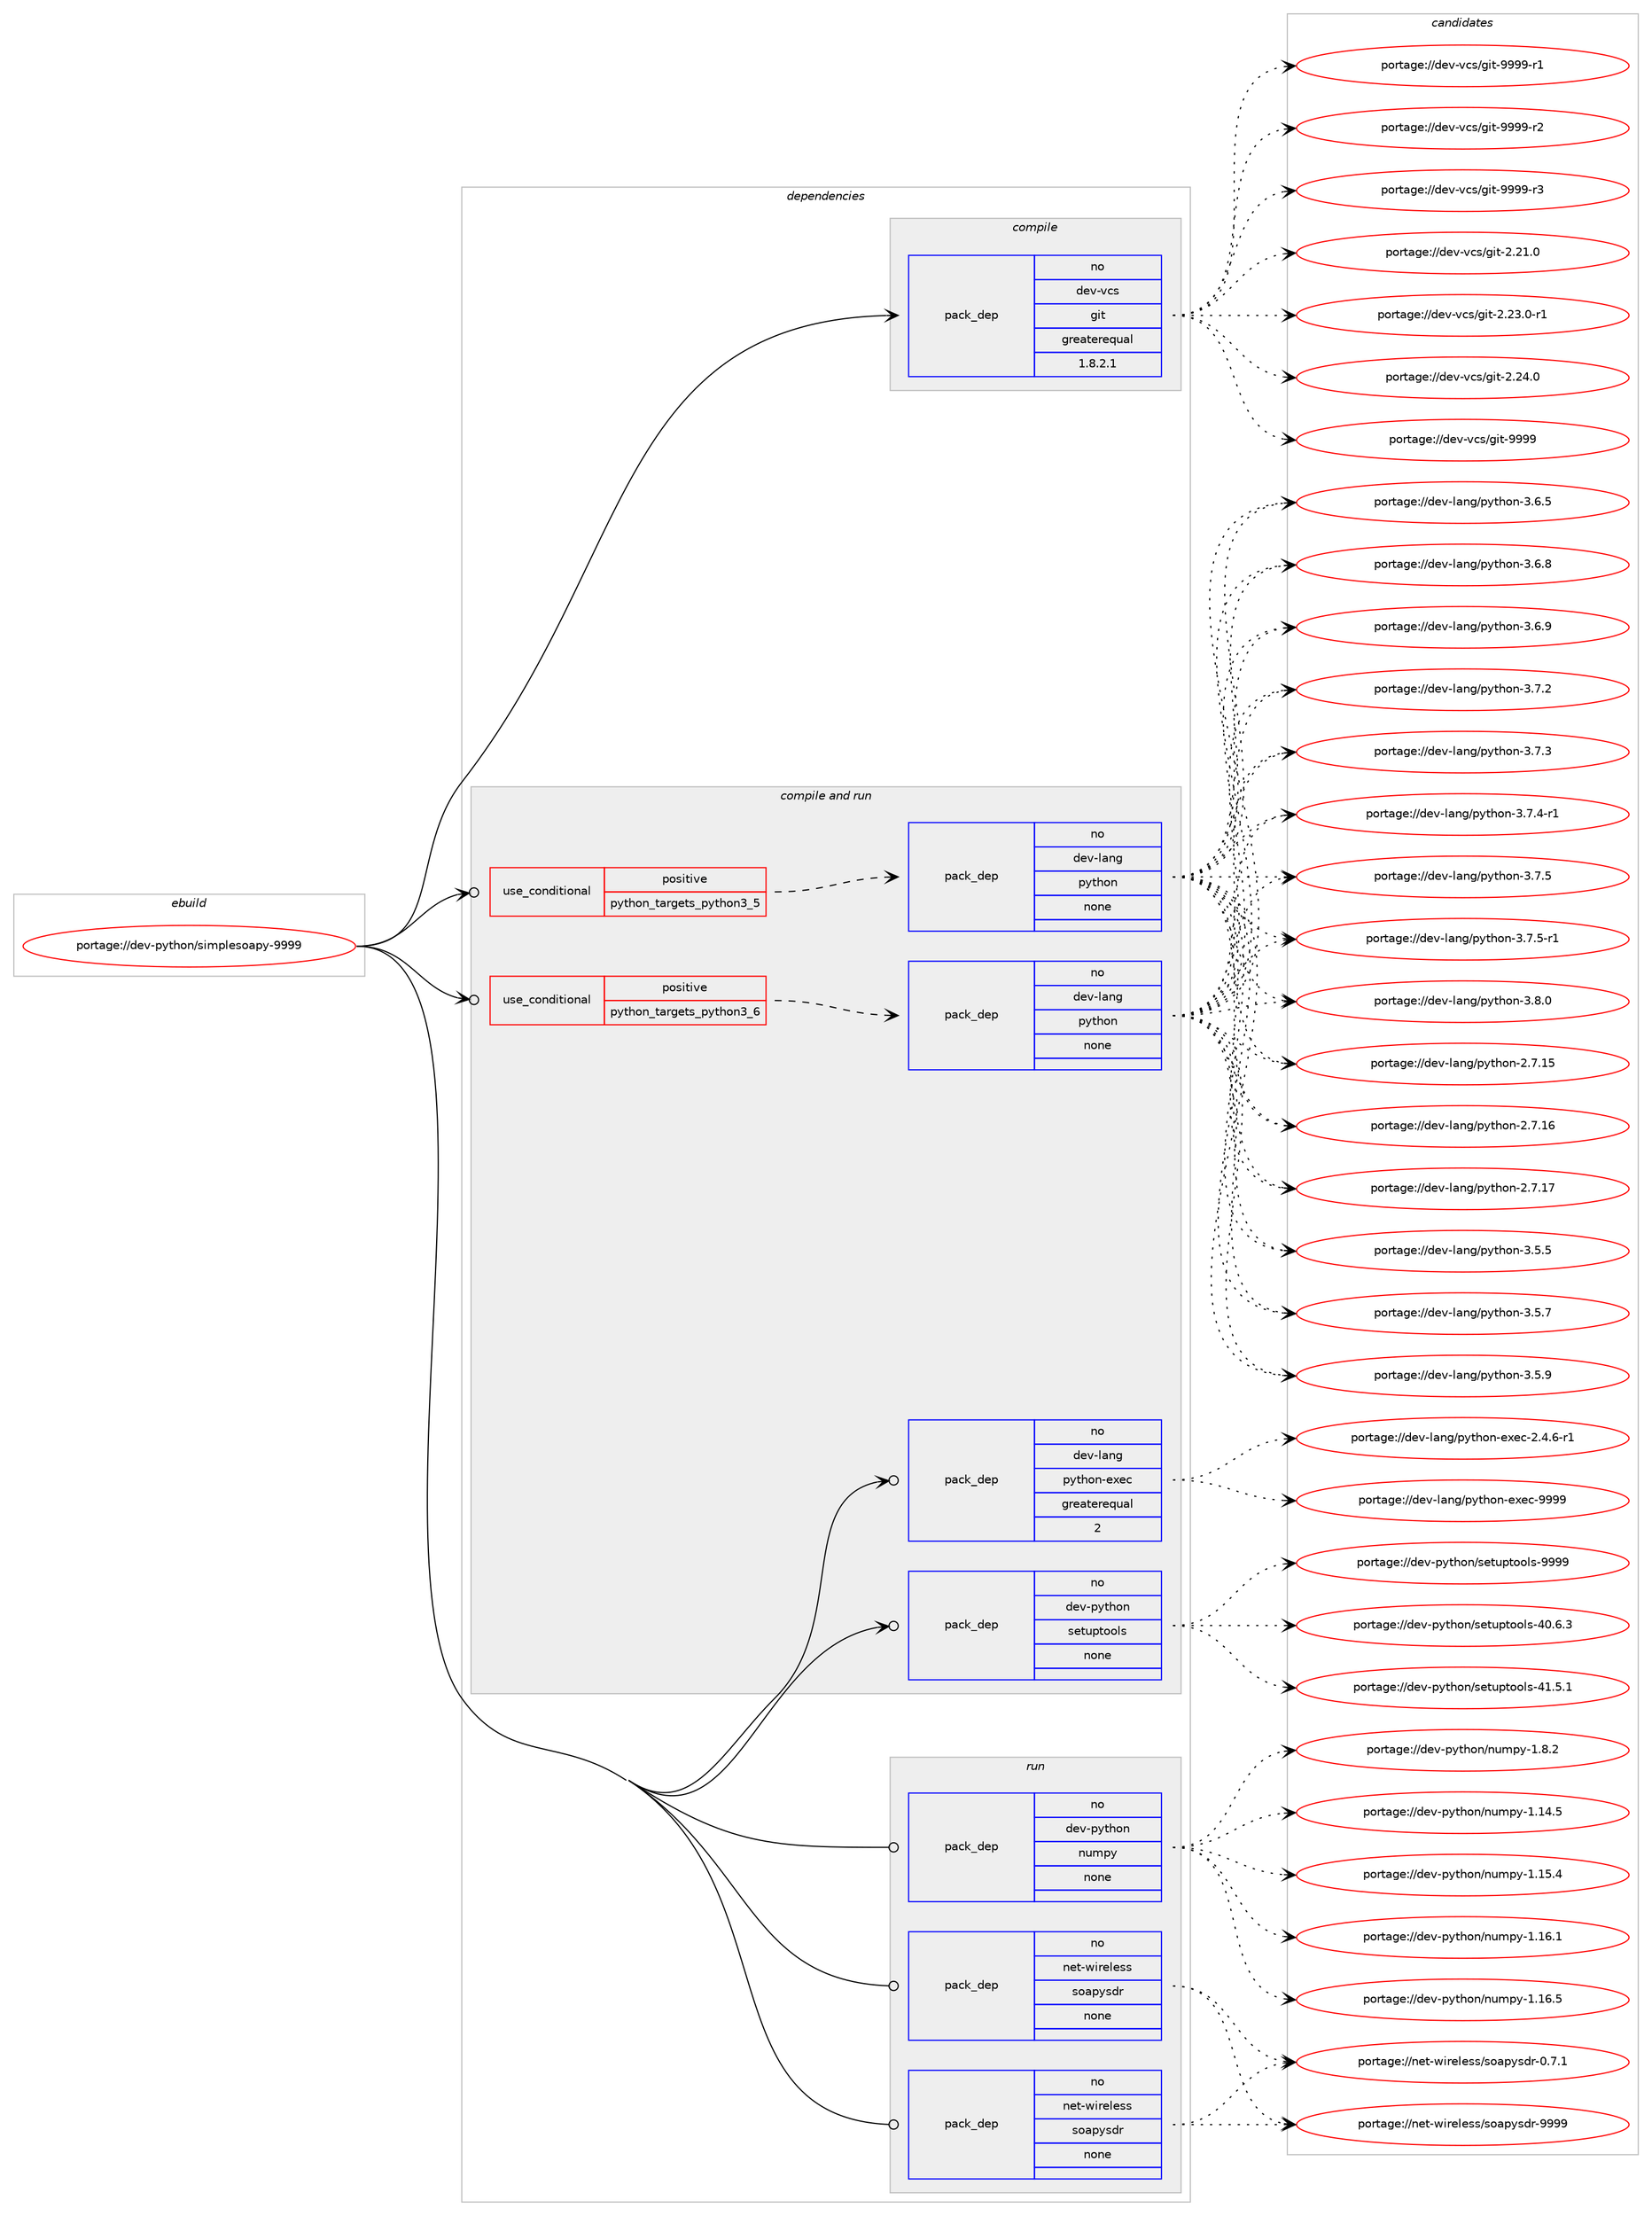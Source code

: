 digraph prolog {

# *************
# Graph options
# *************

newrank=true;
concentrate=true;
compound=true;
graph [rankdir=LR,fontname=Helvetica,fontsize=10,ranksep=1.5];#, ranksep=2.5, nodesep=0.2];
edge  [arrowhead=vee];
node  [fontname=Helvetica,fontsize=10];

# **********
# The ebuild
# **********

subgraph cluster_leftcol {
color=gray;
rank=same;
label=<<i>ebuild</i>>;
id [label="portage://dev-python/simplesoapy-9999", color=red, width=4, href="../dev-python/simplesoapy-9999.svg"];
}

# ****************
# The dependencies
# ****************

subgraph cluster_midcol {
color=gray;
label=<<i>dependencies</i>>;
subgraph cluster_compile {
fillcolor="#eeeeee";
style=filled;
label=<<i>compile</i>>;
subgraph pack130220 {
dependency172299 [label=<<TABLE BORDER="0" CELLBORDER="1" CELLSPACING="0" CELLPADDING="4" WIDTH="220"><TR><TD ROWSPAN="6" CELLPADDING="30">pack_dep</TD></TR><TR><TD WIDTH="110">no</TD></TR><TR><TD>dev-vcs</TD></TR><TR><TD>git</TD></TR><TR><TD>greaterequal</TD></TR><TR><TD>1.8.2.1</TD></TR></TABLE>>, shape=none, color=blue];
}
id:e -> dependency172299:w [weight=20,style="solid",arrowhead="vee"];
}
subgraph cluster_compileandrun {
fillcolor="#eeeeee";
style=filled;
label=<<i>compile and run</i>>;
subgraph cond38676 {
dependency172300 [label=<<TABLE BORDER="0" CELLBORDER="1" CELLSPACING="0" CELLPADDING="4"><TR><TD ROWSPAN="3" CELLPADDING="10">use_conditional</TD></TR><TR><TD>positive</TD></TR><TR><TD>python_targets_python3_5</TD></TR></TABLE>>, shape=none, color=red];
subgraph pack130221 {
dependency172301 [label=<<TABLE BORDER="0" CELLBORDER="1" CELLSPACING="0" CELLPADDING="4" WIDTH="220"><TR><TD ROWSPAN="6" CELLPADDING="30">pack_dep</TD></TR><TR><TD WIDTH="110">no</TD></TR><TR><TD>dev-lang</TD></TR><TR><TD>python</TD></TR><TR><TD>none</TD></TR><TR><TD></TD></TR></TABLE>>, shape=none, color=blue];
}
dependency172300:e -> dependency172301:w [weight=20,style="dashed",arrowhead="vee"];
}
id:e -> dependency172300:w [weight=20,style="solid",arrowhead="odotvee"];
subgraph cond38677 {
dependency172302 [label=<<TABLE BORDER="0" CELLBORDER="1" CELLSPACING="0" CELLPADDING="4"><TR><TD ROWSPAN="3" CELLPADDING="10">use_conditional</TD></TR><TR><TD>positive</TD></TR><TR><TD>python_targets_python3_6</TD></TR></TABLE>>, shape=none, color=red];
subgraph pack130222 {
dependency172303 [label=<<TABLE BORDER="0" CELLBORDER="1" CELLSPACING="0" CELLPADDING="4" WIDTH="220"><TR><TD ROWSPAN="6" CELLPADDING="30">pack_dep</TD></TR><TR><TD WIDTH="110">no</TD></TR><TR><TD>dev-lang</TD></TR><TR><TD>python</TD></TR><TR><TD>none</TD></TR><TR><TD></TD></TR></TABLE>>, shape=none, color=blue];
}
dependency172302:e -> dependency172303:w [weight=20,style="dashed",arrowhead="vee"];
}
id:e -> dependency172302:w [weight=20,style="solid",arrowhead="odotvee"];
subgraph pack130223 {
dependency172304 [label=<<TABLE BORDER="0" CELLBORDER="1" CELLSPACING="0" CELLPADDING="4" WIDTH="220"><TR><TD ROWSPAN="6" CELLPADDING="30">pack_dep</TD></TR><TR><TD WIDTH="110">no</TD></TR><TR><TD>dev-lang</TD></TR><TR><TD>python-exec</TD></TR><TR><TD>greaterequal</TD></TR><TR><TD>2</TD></TR></TABLE>>, shape=none, color=blue];
}
id:e -> dependency172304:w [weight=20,style="solid",arrowhead="odotvee"];
subgraph pack130224 {
dependency172305 [label=<<TABLE BORDER="0" CELLBORDER="1" CELLSPACING="0" CELLPADDING="4" WIDTH="220"><TR><TD ROWSPAN="6" CELLPADDING="30">pack_dep</TD></TR><TR><TD WIDTH="110">no</TD></TR><TR><TD>dev-python</TD></TR><TR><TD>setuptools</TD></TR><TR><TD>none</TD></TR><TR><TD></TD></TR></TABLE>>, shape=none, color=blue];
}
id:e -> dependency172305:w [weight=20,style="solid",arrowhead="odotvee"];
}
subgraph cluster_run {
fillcolor="#eeeeee";
style=filled;
label=<<i>run</i>>;
subgraph pack130225 {
dependency172306 [label=<<TABLE BORDER="0" CELLBORDER="1" CELLSPACING="0" CELLPADDING="4" WIDTH="220"><TR><TD ROWSPAN="6" CELLPADDING="30">pack_dep</TD></TR><TR><TD WIDTH="110">no</TD></TR><TR><TD>dev-python</TD></TR><TR><TD>numpy</TD></TR><TR><TD>none</TD></TR><TR><TD></TD></TR></TABLE>>, shape=none, color=blue];
}
id:e -> dependency172306:w [weight=20,style="solid",arrowhead="odot"];
subgraph pack130226 {
dependency172307 [label=<<TABLE BORDER="0" CELLBORDER="1" CELLSPACING="0" CELLPADDING="4" WIDTH="220"><TR><TD ROWSPAN="6" CELLPADDING="30">pack_dep</TD></TR><TR><TD WIDTH="110">no</TD></TR><TR><TD>net-wireless</TD></TR><TR><TD>soapysdr</TD></TR><TR><TD>none</TD></TR><TR><TD></TD></TR></TABLE>>, shape=none, color=blue];
}
id:e -> dependency172307:w [weight=20,style="solid",arrowhead="odot"];
subgraph pack130227 {
dependency172308 [label=<<TABLE BORDER="0" CELLBORDER="1" CELLSPACING="0" CELLPADDING="4" WIDTH="220"><TR><TD ROWSPAN="6" CELLPADDING="30">pack_dep</TD></TR><TR><TD WIDTH="110">no</TD></TR><TR><TD>net-wireless</TD></TR><TR><TD>soapysdr</TD></TR><TR><TD>none</TD></TR><TR><TD></TD></TR></TABLE>>, shape=none, color=blue];
}
id:e -> dependency172308:w [weight=20,style="solid",arrowhead="odot"];
}
}

# **************
# The candidates
# **************

subgraph cluster_choices {
rank=same;
color=gray;
label=<<i>candidates</i>>;

subgraph choice130220 {
color=black;
nodesep=1;
choiceportage10010111845118991154710310511645504650494648 [label="portage://dev-vcs/git-2.21.0", color=red, width=4,href="../dev-vcs/git-2.21.0.svg"];
choiceportage100101118451189911547103105116455046505146484511449 [label="portage://dev-vcs/git-2.23.0-r1", color=red, width=4,href="../dev-vcs/git-2.23.0-r1.svg"];
choiceportage10010111845118991154710310511645504650524648 [label="portage://dev-vcs/git-2.24.0", color=red, width=4,href="../dev-vcs/git-2.24.0.svg"];
choiceportage1001011184511899115471031051164557575757 [label="portage://dev-vcs/git-9999", color=red, width=4,href="../dev-vcs/git-9999.svg"];
choiceportage10010111845118991154710310511645575757574511449 [label="portage://dev-vcs/git-9999-r1", color=red, width=4,href="../dev-vcs/git-9999-r1.svg"];
choiceportage10010111845118991154710310511645575757574511450 [label="portage://dev-vcs/git-9999-r2", color=red, width=4,href="../dev-vcs/git-9999-r2.svg"];
choiceportage10010111845118991154710310511645575757574511451 [label="portage://dev-vcs/git-9999-r3", color=red, width=4,href="../dev-vcs/git-9999-r3.svg"];
dependency172299:e -> choiceportage10010111845118991154710310511645504650494648:w [style=dotted,weight="100"];
dependency172299:e -> choiceportage100101118451189911547103105116455046505146484511449:w [style=dotted,weight="100"];
dependency172299:e -> choiceportage10010111845118991154710310511645504650524648:w [style=dotted,weight="100"];
dependency172299:e -> choiceportage1001011184511899115471031051164557575757:w [style=dotted,weight="100"];
dependency172299:e -> choiceportage10010111845118991154710310511645575757574511449:w [style=dotted,weight="100"];
dependency172299:e -> choiceportage10010111845118991154710310511645575757574511450:w [style=dotted,weight="100"];
dependency172299:e -> choiceportage10010111845118991154710310511645575757574511451:w [style=dotted,weight="100"];
}
subgraph choice130221 {
color=black;
nodesep=1;
choiceportage10010111845108971101034711212111610411111045504655464953 [label="portage://dev-lang/python-2.7.15", color=red, width=4,href="../dev-lang/python-2.7.15.svg"];
choiceportage10010111845108971101034711212111610411111045504655464954 [label="portage://dev-lang/python-2.7.16", color=red, width=4,href="../dev-lang/python-2.7.16.svg"];
choiceportage10010111845108971101034711212111610411111045504655464955 [label="portage://dev-lang/python-2.7.17", color=red, width=4,href="../dev-lang/python-2.7.17.svg"];
choiceportage100101118451089711010347112121116104111110455146534653 [label="portage://dev-lang/python-3.5.5", color=red, width=4,href="../dev-lang/python-3.5.5.svg"];
choiceportage100101118451089711010347112121116104111110455146534655 [label="portage://dev-lang/python-3.5.7", color=red, width=4,href="../dev-lang/python-3.5.7.svg"];
choiceportage100101118451089711010347112121116104111110455146534657 [label="portage://dev-lang/python-3.5.9", color=red, width=4,href="../dev-lang/python-3.5.9.svg"];
choiceportage100101118451089711010347112121116104111110455146544653 [label="portage://dev-lang/python-3.6.5", color=red, width=4,href="../dev-lang/python-3.6.5.svg"];
choiceportage100101118451089711010347112121116104111110455146544656 [label="portage://dev-lang/python-3.6.8", color=red, width=4,href="../dev-lang/python-3.6.8.svg"];
choiceportage100101118451089711010347112121116104111110455146544657 [label="portage://dev-lang/python-3.6.9", color=red, width=4,href="../dev-lang/python-3.6.9.svg"];
choiceportage100101118451089711010347112121116104111110455146554650 [label="portage://dev-lang/python-3.7.2", color=red, width=4,href="../dev-lang/python-3.7.2.svg"];
choiceportage100101118451089711010347112121116104111110455146554651 [label="portage://dev-lang/python-3.7.3", color=red, width=4,href="../dev-lang/python-3.7.3.svg"];
choiceportage1001011184510897110103471121211161041111104551465546524511449 [label="portage://dev-lang/python-3.7.4-r1", color=red, width=4,href="../dev-lang/python-3.7.4-r1.svg"];
choiceportage100101118451089711010347112121116104111110455146554653 [label="portage://dev-lang/python-3.7.5", color=red, width=4,href="../dev-lang/python-3.7.5.svg"];
choiceportage1001011184510897110103471121211161041111104551465546534511449 [label="portage://dev-lang/python-3.7.5-r1", color=red, width=4,href="../dev-lang/python-3.7.5-r1.svg"];
choiceportage100101118451089711010347112121116104111110455146564648 [label="portage://dev-lang/python-3.8.0", color=red, width=4,href="../dev-lang/python-3.8.0.svg"];
dependency172301:e -> choiceportage10010111845108971101034711212111610411111045504655464953:w [style=dotted,weight="100"];
dependency172301:e -> choiceportage10010111845108971101034711212111610411111045504655464954:w [style=dotted,weight="100"];
dependency172301:e -> choiceportage10010111845108971101034711212111610411111045504655464955:w [style=dotted,weight="100"];
dependency172301:e -> choiceportage100101118451089711010347112121116104111110455146534653:w [style=dotted,weight="100"];
dependency172301:e -> choiceportage100101118451089711010347112121116104111110455146534655:w [style=dotted,weight="100"];
dependency172301:e -> choiceportage100101118451089711010347112121116104111110455146534657:w [style=dotted,weight="100"];
dependency172301:e -> choiceportage100101118451089711010347112121116104111110455146544653:w [style=dotted,weight="100"];
dependency172301:e -> choiceportage100101118451089711010347112121116104111110455146544656:w [style=dotted,weight="100"];
dependency172301:e -> choiceportage100101118451089711010347112121116104111110455146544657:w [style=dotted,weight="100"];
dependency172301:e -> choiceportage100101118451089711010347112121116104111110455146554650:w [style=dotted,weight="100"];
dependency172301:e -> choiceportage100101118451089711010347112121116104111110455146554651:w [style=dotted,weight="100"];
dependency172301:e -> choiceportage1001011184510897110103471121211161041111104551465546524511449:w [style=dotted,weight="100"];
dependency172301:e -> choiceportage100101118451089711010347112121116104111110455146554653:w [style=dotted,weight="100"];
dependency172301:e -> choiceportage1001011184510897110103471121211161041111104551465546534511449:w [style=dotted,weight="100"];
dependency172301:e -> choiceportage100101118451089711010347112121116104111110455146564648:w [style=dotted,weight="100"];
}
subgraph choice130222 {
color=black;
nodesep=1;
choiceportage10010111845108971101034711212111610411111045504655464953 [label="portage://dev-lang/python-2.7.15", color=red, width=4,href="../dev-lang/python-2.7.15.svg"];
choiceportage10010111845108971101034711212111610411111045504655464954 [label="portage://dev-lang/python-2.7.16", color=red, width=4,href="../dev-lang/python-2.7.16.svg"];
choiceportage10010111845108971101034711212111610411111045504655464955 [label="portage://dev-lang/python-2.7.17", color=red, width=4,href="../dev-lang/python-2.7.17.svg"];
choiceportage100101118451089711010347112121116104111110455146534653 [label="portage://dev-lang/python-3.5.5", color=red, width=4,href="../dev-lang/python-3.5.5.svg"];
choiceportage100101118451089711010347112121116104111110455146534655 [label="portage://dev-lang/python-3.5.7", color=red, width=4,href="../dev-lang/python-3.5.7.svg"];
choiceportage100101118451089711010347112121116104111110455146534657 [label="portage://dev-lang/python-3.5.9", color=red, width=4,href="../dev-lang/python-3.5.9.svg"];
choiceportage100101118451089711010347112121116104111110455146544653 [label="portage://dev-lang/python-3.6.5", color=red, width=4,href="../dev-lang/python-3.6.5.svg"];
choiceportage100101118451089711010347112121116104111110455146544656 [label="portage://dev-lang/python-3.6.8", color=red, width=4,href="../dev-lang/python-3.6.8.svg"];
choiceportage100101118451089711010347112121116104111110455146544657 [label="portage://dev-lang/python-3.6.9", color=red, width=4,href="../dev-lang/python-3.6.9.svg"];
choiceportage100101118451089711010347112121116104111110455146554650 [label="portage://dev-lang/python-3.7.2", color=red, width=4,href="../dev-lang/python-3.7.2.svg"];
choiceportage100101118451089711010347112121116104111110455146554651 [label="portage://dev-lang/python-3.7.3", color=red, width=4,href="../dev-lang/python-3.7.3.svg"];
choiceportage1001011184510897110103471121211161041111104551465546524511449 [label="portage://dev-lang/python-3.7.4-r1", color=red, width=4,href="../dev-lang/python-3.7.4-r1.svg"];
choiceportage100101118451089711010347112121116104111110455146554653 [label="portage://dev-lang/python-3.7.5", color=red, width=4,href="../dev-lang/python-3.7.5.svg"];
choiceportage1001011184510897110103471121211161041111104551465546534511449 [label="portage://dev-lang/python-3.7.5-r1", color=red, width=4,href="../dev-lang/python-3.7.5-r1.svg"];
choiceportage100101118451089711010347112121116104111110455146564648 [label="portage://dev-lang/python-3.8.0", color=red, width=4,href="../dev-lang/python-3.8.0.svg"];
dependency172303:e -> choiceportage10010111845108971101034711212111610411111045504655464953:w [style=dotted,weight="100"];
dependency172303:e -> choiceportage10010111845108971101034711212111610411111045504655464954:w [style=dotted,weight="100"];
dependency172303:e -> choiceportage10010111845108971101034711212111610411111045504655464955:w [style=dotted,weight="100"];
dependency172303:e -> choiceportage100101118451089711010347112121116104111110455146534653:w [style=dotted,weight="100"];
dependency172303:e -> choiceportage100101118451089711010347112121116104111110455146534655:w [style=dotted,weight="100"];
dependency172303:e -> choiceportage100101118451089711010347112121116104111110455146534657:w [style=dotted,weight="100"];
dependency172303:e -> choiceportage100101118451089711010347112121116104111110455146544653:w [style=dotted,weight="100"];
dependency172303:e -> choiceportage100101118451089711010347112121116104111110455146544656:w [style=dotted,weight="100"];
dependency172303:e -> choiceportage100101118451089711010347112121116104111110455146544657:w [style=dotted,weight="100"];
dependency172303:e -> choiceportage100101118451089711010347112121116104111110455146554650:w [style=dotted,weight="100"];
dependency172303:e -> choiceportage100101118451089711010347112121116104111110455146554651:w [style=dotted,weight="100"];
dependency172303:e -> choiceportage1001011184510897110103471121211161041111104551465546524511449:w [style=dotted,weight="100"];
dependency172303:e -> choiceportage100101118451089711010347112121116104111110455146554653:w [style=dotted,weight="100"];
dependency172303:e -> choiceportage1001011184510897110103471121211161041111104551465546534511449:w [style=dotted,weight="100"];
dependency172303:e -> choiceportage100101118451089711010347112121116104111110455146564648:w [style=dotted,weight="100"];
}
subgraph choice130223 {
color=black;
nodesep=1;
choiceportage10010111845108971101034711212111610411111045101120101994550465246544511449 [label="portage://dev-lang/python-exec-2.4.6-r1", color=red, width=4,href="../dev-lang/python-exec-2.4.6-r1.svg"];
choiceportage10010111845108971101034711212111610411111045101120101994557575757 [label="portage://dev-lang/python-exec-9999", color=red, width=4,href="../dev-lang/python-exec-9999.svg"];
dependency172304:e -> choiceportage10010111845108971101034711212111610411111045101120101994550465246544511449:w [style=dotted,weight="100"];
dependency172304:e -> choiceportage10010111845108971101034711212111610411111045101120101994557575757:w [style=dotted,weight="100"];
}
subgraph choice130224 {
color=black;
nodesep=1;
choiceportage100101118451121211161041111104711510111611711211611111110811545524846544651 [label="portage://dev-python/setuptools-40.6.3", color=red, width=4,href="../dev-python/setuptools-40.6.3.svg"];
choiceportage100101118451121211161041111104711510111611711211611111110811545524946534649 [label="portage://dev-python/setuptools-41.5.1", color=red, width=4,href="../dev-python/setuptools-41.5.1.svg"];
choiceportage10010111845112121116104111110471151011161171121161111111081154557575757 [label="portage://dev-python/setuptools-9999", color=red, width=4,href="../dev-python/setuptools-9999.svg"];
dependency172305:e -> choiceportage100101118451121211161041111104711510111611711211611111110811545524846544651:w [style=dotted,weight="100"];
dependency172305:e -> choiceportage100101118451121211161041111104711510111611711211611111110811545524946534649:w [style=dotted,weight="100"];
dependency172305:e -> choiceportage10010111845112121116104111110471151011161171121161111111081154557575757:w [style=dotted,weight="100"];
}
subgraph choice130225 {
color=black;
nodesep=1;
choiceportage100101118451121211161041111104711011710911212145494649524653 [label="portage://dev-python/numpy-1.14.5", color=red, width=4,href="../dev-python/numpy-1.14.5.svg"];
choiceportage100101118451121211161041111104711011710911212145494649534652 [label="portage://dev-python/numpy-1.15.4", color=red, width=4,href="../dev-python/numpy-1.15.4.svg"];
choiceportage100101118451121211161041111104711011710911212145494649544649 [label="portage://dev-python/numpy-1.16.1", color=red, width=4,href="../dev-python/numpy-1.16.1.svg"];
choiceportage100101118451121211161041111104711011710911212145494649544653 [label="portage://dev-python/numpy-1.16.5", color=red, width=4,href="../dev-python/numpy-1.16.5.svg"];
choiceportage1001011184511212111610411111047110117109112121454946564650 [label="portage://dev-python/numpy-1.8.2", color=red, width=4,href="../dev-python/numpy-1.8.2.svg"];
dependency172306:e -> choiceportage100101118451121211161041111104711011710911212145494649524653:w [style=dotted,weight="100"];
dependency172306:e -> choiceportage100101118451121211161041111104711011710911212145494649534652:w [style=dotted,weight="100"];
dependency172306:e -> choiceportage100101118451121211161041111104711011710911212145494649544649:w [style=dotted,weight="100"];
dependency172306:e -> choiceportage100101118451121211161041111104711011710911212145494649544653:w [style=dotted,weight="100"];
dependency172306:e -> choiceportage1001011184511212111610411111047110117109112121454946564650:w [style=dotted,weight="100"];
}
subgraph choice130226 {
color=black;
nodesep=1;
choiceportage110101116451191051141011081011151154711511197112121115100114454846554649 [label="portage://net-wireless/soapysdr-0.7.1", color=red, width=4,href="../net-wireless/soapysdr-0.7.1.svg"];
choiceportage1101011164511910511410110810111511547115111971121211151001144557575757 [label="portage://net-wireless/soapysdr-9999", color=red, width=4,href="../net-wireless/soapysdr-9999.svg"];
dependency172307:e -> choiceportage110101116451191051141011081011151154711511197112121115100114454846554649:w [style=dotted,weight="100"];
dependency172307:e -> choiceportage1101011164511910511410110810111511547115111971121211151001144557575757:w [style=dotted,weight="100"];
}
subgraph choice130227 {
color=black;
nodesep=1;
choiceportage110101116451191051141011081011151154711511197112121115100114454846554649 [label="portage://net-wireless/soapysdr-0.7.1", color=red, width=4,href="../net-wireless/soapysdr-0.7.1.svg"];
choiceportage1101011164511910511410110810111511547115111971121211151001144557575757 [label="portage://net-wireless/soapysdr-9999", color=red, width=4,href="../net-wireless/soapysdr-9999.svg"];
dependency172308:e -> choiceportage110101116451191051141011081011151154711511197112121115100114454846554649:w [style=dotted,weight="100"];
dependency172308:e -> choiceportage1101011164511910511410110810111511547115111971121211151001144557575757:w [style=dotted,weight="100"];
}
}

}
